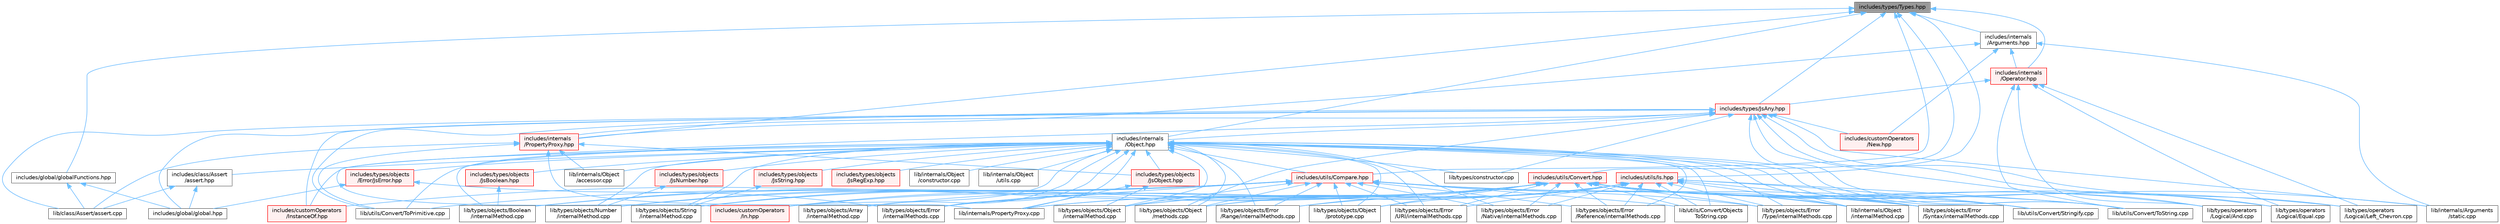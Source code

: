 digraph "includes/types/Types.hpp"
{
 // LATEX_PDF_SIZE
  bgcolor="transparent";
  edge [fontname=Helvetica,fontsize=10,labelfontname=Helvetica,labelfontsize=10];
  node [fontname=Helvetica,fontsize=10,shape=box,height=0.2,width=0.4];
  Node1 [id="Node000001",label="includes/types/Types.hpp",height=0.2,width=0.4,color="gray40", fillcolor="grey60", style="filled", fontcolor="black",tooltip=" "];
  Node1 -> Node2 [id="edge1_Node000001_Node000002",dir="back",color="steelblue1",style="solid",tooltip=" "];
  Node2 [id="Node000002",label="includes/global/globalFunctions.hpp",height=0.2,width=0.4,color="grey40", fillcolor="white", style="filled",URL="$globalFunctions_8hpp.html",tooltip=" "];
  Node2 -> Node3 [id="edge2_Node000002_Node000003",dir="back",color="steelblue1",style="solid",tooltip=" "];
  Node3 [id="Node000003",label="includes/global/global.hpp",height=0.2,width=0.4,color="grey40", fillcolor="white", style="filled",URL="$global_8hpp.html",tooltip=" "];
  Node2 -> Node4 [id="edge3_Node000002_Node000004",dir="back",color="steelblue1",style="solid",tooltip=" "];
  Node4 [id="Node000004",label="lib/class/Assert/assert.cpp",height=0.2,width=0.4,color="grey40", fillcolor="white", style="filled",URL="$assert_8cpp.html",tooltip=" "];
  Node1 -> Node5 [id="edge4_Node000001_Node000005",dir="back",color="steelblue1",style="solid",tooltip=" "];
  Node5 [id="Node000005",label="includes/internals\l/Arguments.hpp",height=0.2,width=0.4,color="grey40", fillcolor="white", style="filled",URL="$Arguments_8hpp.html",tooltip=" "];
  Node5 -> Node6 [id="edge5_Node000005_Node000006",dir="back",color="steelblue1",style="solid",tooltip=" "];
  Node6 [id="Node000006",label="includes/customOperators\l/New.hpp",height=0.2,width=0.4,color="red", fillcolor="#FFF0F0", style="filled",URL="$New_8hpp.html",tooltip=" "];
  Node5 -> Node9 [id="edge6_Node000005_Node000009",dir="back",color="steelblue1",style="solid",tooltip=" "];
  Node9 [id="Node000009",label="includes/internals\l/Operator.hpp",height=0.2,width=0.4,color="red", fillcolor="#FFF0F0", style="filled",URL="$Operator_8hpp.html",tooltip=" "];
  Node9 -> Node10 [id="edge7_Node000009_Node000010",dir="back",color="steelblue1",style="solid",tooltip=" "];
  Node10 [id="Node000010",label="includes/types/JsAny.hpp",height=0.2,width=0.4,color="red", fillcolor="#FFF0F0", style="filled",URL="$JsAny_8hpp.html",tooltip=" "];
  Node10 -> Node14 [id="edge8_Node000010_Node000014",dir="back",color="steelblue1",style="solid",tooltip=" "];
  Node14 [id="Node000014",label="includes/customOperators\l/In.hpp",height=0.2,width=0.4,color="red", fillcolor="#FFF0F0", style="filled",URL="$In_8hpp.html",tooltip=" "];
  Node10 -> Node15 [id="edge9_Node000010_Node000015",dir="back",color="steelblue1",style="solid",tooltip=" "];
  Node15 [id="Node000015",label="includes/customOperators\l/InstanceOf.hpp",height=0.2,width=0.4,color="red", fillcolor="#FFF0F0", style="filled",URL="$InstanceOf_8hpp.html",tooltip=" "];
  Node10 -> Node6 [id="edge10_Node000010_Node000006",dir="back",color="steelblue1",style="solid",tooltip=" "];
  Node10 -> Node3 [id="edge11_Node000010_Node000003",dir="back",color="steelblue1",style="solid",tooltip=" "];
  Node10 -> Node138 [id="edge12_Node000010_Node000138",dir="back",color="steelblue1",style="solid",tooltip=" "];
  Node138 [id="Node000138",label="includes/internals\l/Object.hpp",height=0.2,width=0.4,color="grey40", fillcolor="white", style="filled",URL="$Object_8hpp.html",tooltip=" "];
  Node138 -> Node139 [id="edge13_Node000138_Node000139",dir="back",color="steelblue1",style="solid",tooltip=" "];
  Node139 [id="Node000139",label="includes/class/Assert\l/assert.hpp",height=0.2,width=0.4,color="grey40", fillcolor="white", style="filled",URL="$assert_8hpp.html",tooltip=" "];
  Node139 -> Node3 [id="edge14_Node000139_Node000003",dir="back",color="steelblue1",style="solid",tooltip=" "];
  Node139 -> Node4 [id="edge15_Node000139_Node000004",dir="back",color="steelblue1",style="solid",tooltip=" "];
  Node138 -> Node14 [id="edge16_Node000138_Node000014",dir="back",color="steelblue1",style="solid",tooltip=" "];
  Node138 -> Node15 [id="edge17_Node000138_Node000015",dir="back",color="steelblue1",style="solid",tooltip=" "];
  Node138 -> Node140 [id="edge18_Node000138_Node000140",dir="back",color="steelblue1",style="solid",tooltip=" "];
  Node140 [id="Node000140",label="includes/types/objects\l/Error/JsError.hpp",height=0.2,width=0.4,color="red", fillcolor="#FFF0F0", style="filled",URL="$JsError_8hpp.html",tooltip=" "];
  Node140 -> Node3 [id="edge19_Node000140_Node000003",dir="back",color="steelblue1",style="solid",tooltip=" "];
  Node140 -> Node51 [id="edge20_Node000140_Node000051",dir="back",color="steelblue1",style="solid",tooltip=" "];
  Node51 [id="Node000051",label="lib/types/objects/Error\l/internalMethods.cpp",height=0.2,width=0.4,color="grey40", fillcolor="white", style="filled",URL="$internalMethods_8cpp.html",tooltip=" "];
  Node138 -> Node148 [id="edge21_Node000138_Node000148",dir="back",color="steelblue1",style="solid",tooltip=" "];
  Node148 [id="Node000148",label="includes/types/objects\l/JsBoolean.hpp",height=0.2,width=0.4,color="red", fillcolor="#FFF0F0", style="filled",URL="$JsBoolean_8hpp.html",tooltip=" "];
  Node148 -> Node35 [id="edge22_Node000148_Node000035",dir="back",color="steelblue1",style="solid",tooltip=" "];
  Node35 [id="Node000035",label="lib/types/objects/Boolean\l/internalMethod.cpp",height=0.2,width=0.4,color="grey40", fillcolor="white", style="filled",URL="$types_2objects_2Boolean_2internalMethod_8cpp.html",tooltip=" "];
  Node138 -> Node150 [id="edge23_Node000138_Node000150",dir="back",color="steelblue1",style="solid",tooltip=" "];
  Node150 [id="Node000150",label="includes/types/objects\l/JsNumber.hpp",height=0.2,width=0.4,color="red", fillcolor="#FFF0F0", style="filled",URL="$JsNumber_8hpp.html",tooltip=" "];
  Node150 -> Node57 [id="edge24_Node000150_Node000057",dir="back",color="steelblue1",style="solid",tooltip=" "];
  Node57 [id="Node000057",label="lib/types/objects/Number\l/internalMethod.cpp",height=0.2,width=0.4,color="grey40", fillcolor="white", style="filled",URL="$types_2objects_2Number_2internalMethod_8cpp.html",tooltip=" "];
  Node138 -> Node22 [id="edge25_Node000138_Node000022",dir="back",color="steelblue1",style="solid",tooltip=" "];
  Node22 [id="Node000022",label="includes/types/objects\l/JsObject.hpp",height=0.2,width=0.4,color="red", fillcolor="#FFF0F0", style="filled",URL="$JsObject_8hpp.html",tooltip=" "];
  Node22 -> Node74 [id="edge26_Node000022_Node000074",dir="back",color="steelblue1",style="solid",tooltip=" "];
  Node74 [id="Node000074",label="lib/internals/PropertyProxy.cpp",height=0.2,width=0.4,color="grey40", fillcolor="white", style="filled",URL="$PropertyProxy_8cpp.html",tooltip=" "];
  Node22 -> Node61 [id="edge27_Node000022_Node000061",dir="back",color="steelblue1",style="solid",tooltip=" "];
  Node61 [id="Node000061",label="lib/types/objects/Object\l/internalMethod.cpp",height=0.2,width=0.4,color="grey40", fillcolor="white", style="filled",URL="$types_2objects_2Object_2internalMethod_8cpp.html",tooltip=" "];
  Node138 -> Node81 [id="edge28_Node000138_Node000081",dir="back",color="steelblue1",style="solid",tooltip=" "];
  Node81 [id="Node000081",label="includes/types/objects\l/JsRegExp.hpp",height=0.2,width=0.4,color="red", fillcolor="#FFF0F0", style="filled",URL="$JsRegExp_8hpp.html",tooltip=" "];
  Node138 -> Node82 [id="edge29_Node000138_Node000082",dir="back",color="steelblue1",style="solid",tooltip=" "];
  Node82 [id="Node000082",label="includes/types/objects\l/JsString.hpp",height=0.2,width=0.4,color="red", fillcolor="#FFF0F0", style="filled",URL="$JsString_8hpp.html",tooltip=" "];
  Node82 -> Node68 [id="edge30_Node000082_Node000068",dir="back",color="steelblue1",style="solid",tooltip=" "];
  Node68 [id="Node000068",label="lib/types/objects/String\l/internalMethod.cpp",height=0.2,width=0.4,color="grey40", fillcolor="white", style="filled",URL="$types_2objects_2String_2internalMethod_8cpp.html",tooltip=" "];
  Node138 -> Node86 [id="edge31_Node000138_Node000086",dir="back",color="steelblue1",style="solid",tooltip=" "];
  Node86 [id="Node000086",label="includes/utils/Compare.hpp",height=0.2,width=0.4,color="red", fillcolor="#FFF0F0", style="filled",URL="$Compare_8hpp.html",tooltip=" "];
  Node86 -> Node14 [id="edge32_Node000086_Node000014",dir="back",color="steelblue1",style="solid",tooltip=" "];
  Node86 -> Node15 [id="edge33_Node000086_Node000015",dir="back",color="steelblue1",style="solid",tooltip=" "];
  Node86 -> Node30 [id="edge34_Node000086_Node000030",dir="back",color="steelblue1",style="solid",tooltip=" "];
  Node30 [id="Node000030",label="lib/internals/Object\l/internalMethod.cpp",height=0.2,width=0.4,color="grey40", fillcolor="white", style="filled",URL="$internals_2Object_2internalMethod_8cpp.html",tooltip=" "];
  Node86 -> Node35 [id="edge35_Node000086_Node000035",dir="back",color="steelblue1",style="solid",tooltip=" "];
  Node86 -> Node38 [id="edge36_Node000086_Node000038",dir="back",color="steelblue1",style="solid",tooltip=" "];
  Node38 [id="Node000038",label="lib/types/objects/Error\l/Native/internalMethods.cpp",height=0.2,width=0.4,color="grey40", fillcolor="white", style="filled",URL="$Native_2internalMethods_8cpp.html",tooltip=" "];
  Node86 -> Node40 [id="edge37_Node000086_Node000040",dir="back",color="steelblue1",style="solid",tooltip=" "];
  Node40 [id="Node000040",label="lib/types/objects/Error\l/Range/internalMethods.cpp",height=0.2,width=0.4,color="grey40", fillcolor="white", style="filled",URL="$Range_2internalMethods_8cpp.html",tooltip=" "];
  Node86 -> Node42 [id="edge38_Node000086_Node000042",dir="back",color="steelblue1",style="solid",tooltip=" "];
  Node42 [id="Node000042",label="lib/types/objects/Error\l/Reference/internalMethods.cpp",height=0.2,width=0.4,color="grey40", fillcolor="white", style="filled",URL="$Reference_2internalMethods_8cpp.html",tooltip=" "];
  Node86 -> Node44 [id="edge39_Node000086_Node000044",dir="back",color="steelblue1",style="solid",tooltip=" "];
  Node44 [id="Node000044",label="lib/types/objects/Error\l/Syntax/internalMethods.cpp",height=0.2,width=0.4,color="grey40", fillcolor="white", style="filled",URL="$Syntax_2internalMethods_8cpp.html",tooltip=" "];
  Node86 -> Node46 [id="edge40_Node000086_Node000046",dir="back",color="steelblue1",style="solid",tooltip=" "];
  Node46 [id="Node000046",label="lib/types/objects/Error\l/Type/internalMethods.cpp",height=0.2,width=0.4,color="grey40", fillcolor="white", style="filled",URL="$Type_2internalMethods_8cpp.html",tooltip=" "];
  Node86 -> Node48 [id="edge41_Node000086_Node000048",dir="back",color="steelblue1",style="solid",tooltip=" "];
  Node48 [id="Node000048",label="lib/types/objects/Error\l/URI/internalMethods.cpp",height=0.2,width=0.4,color="grey40", fillcolor="white", style="filled",URL="$URI_2internalMethods_8cpp.html",tooltip=" "];
  Node86 -> Node51 [id="edge42_Node000086_Node000051",dir="back",color="steelblue1",style="solid",tooltip=" "];
  Node86 -> Node57 [id="edge43_Node000086_Node000057",dir="back",color="steelblue1",style="solid",tooltip=" "];
  Node86 -> Node61 [id="edge44_Node000086_Node000061",dir="back",color="steelblue1",style="solid",tooltip=" "];
  Node86 -> Node62 [id="edge45_Node000086_Node000062",dir="back",color="steelblue1",style="solid",tooltip=" "];
  Node62 [id="Node000062",label="lib/types/objects/Object\l/methods.cpp",height=0.2,width=0.4,color="grey40", fillcolor="white", style="filled",URL="$Object_2methods_8cpp.html",tooltip=" "];
  Node86 -> Node63 [id="edge46_Node000086_Node000063",dir="back",color="steelblue1",style="solid",tooltip=" "];
  Node63 [id="Node000063",label="lib/types/objects/Object\l/prototype.cpp",height=0.2,width=0.4,color="grey40", fillcolor="white", style="filled",URL="$Object_2prototype_8cpp.html",tooltip=" "];
  Node86 -> Node68 [id="edge47_Node000086_Node000068",dir="back",color="steelblue1",style="solid",tooltip=" "];
  Node86 -> Node88 [id="edge48_Node000086_Node000088",dir="back",color="steelblue1",style="solid",tooltip=" "];
  Node88 [id="Node000088",label="lib/utils/Convert/Objects\lToString.cpp",height=0.2,width=0.4,color="grey40", fillcolor="white", style="filled",URL="$ObjectsToString_8cpp.html",tooltip=" "];
  Node86 -> Node89 [id="edge49_Node000086_Node000089",dir="back",color="steelblue1",style="solid",tooltip=" "];
  Node89 [id="Node000089",label="lib/utils/Convert/Stringify.cpp",height=0.2,width=0.4,color="grey40", fillcolor="white", style="filled",URL="$Stringify_8cpp.html",tooltip=" "];
  Node86 -> Node90 [id="edge50_Node000086_Node000090",dir="back",color="steelblue1",style="solid",tooltip=" "];
  Node90 [id="Node000090",label="lib/utils/Convert/ToPrimitive.cpp",height=0.2,width=0.4,color="grey40", fillcolor="white", style="filled",URL="$ToPrimitive_8cpp.html",tooltip=" "];
  Node138 -> Node151 [id="edge51_Node000138_Node000151",dir="back",color="steelblue1",style="solid",tooltip=" "];
  Node151 [id="Node000151",label="lib/internals/Object\l/accessor.cpp",height=0.2,width=0.4,color="grey40", fillcolor="white", style="filled",URL="$internals_2Object_2accessor_8cpp.html",tooltip=" "];
  Node138 -> Node137 [id="edge52_Node000138_Node000137",dir="back",color="steelblue1",style="solid",tooltip=" "];
  Node137 [id="Node000137",label="lib/internals/Object\l/constructor.cpp",height=0.2,width=0.4,color="grey40", fillcolor="white", style="filled",URL="$internals_2Object_2constructor_8cpp.html",tooltip=" "];
  Node138 -> Node30 [id="edge53_Node000138_Node000030",dir="back",color="steelblue1",style="solid",tooltip=" "];
  Node138 -> Node152 [id="edge54_Node000138_Node000152",dir="back",color="steelblue1",style="solid",tooltip=" "];
  Node152 [id="Node000152",label="lib/internals/Object\l/utils.cpp",height=0.2,width=0.4,color="grey40", fillcolor="white", style="filled",URL="$utils_8cpp.html",tooltip=" "];
  Node138 -> Node74 [id="edge55_Node000138_Node000074",dir="back",color="steelblue1",style="solid",tooltip=" "];
  Node138 -> Node153 [id="edge56_Node000138_Node000153",dir="back",color="steelblue1",style="solid",tooltip=" "];
  Node153 [id="Node000153",label="lib/types/constructor.cpp",height=0.2,width=0.4,color="grey40", fillcolor="white", style="filled",URL="$types_2constructor_8cpp.html",tooltip=" "];
  Node138 -> Node32 [id="edge57_Node000138_Node000032",dir="back",color="steelblue1",style="solid",tooltip=" "];
  Node32 [id="Node000032",label="lib/types/objects/Array\l/internalMethod.cpp",height=0.2,width=0.4,color="grey40", fillcolor="white", style="filled",URL="$types_2objects_2Array_2internalMethod_8cpp.html",tooltip=" "];
  Node138 -> Node35 [id="edge58_Node000138_Node000035",dir="back",color="steelblue1",style="solid",tooltip=" "];
  Node138 -> Node38 [id="edge59_Node000138_Node000038",dir="back",color="steelblue1",style="solid",tooltip=" "];
  Node138 -> Node40 [id="edge60_Node000138_Node000040",dir="back",color="steelblue1",style="solid",tooltip=" "];
  Node138 -> Node42 [id="edge61_Node000138_Node000042",dir="back",color="steelblue1",style="solid",tooltip=" "];
  Node138 -> Node44 [id="edge62_Node000138_Node000044",dir="back",color="steelblue1",style="solid",tooltip=" "];
  Node138 -> Node46 [id="edge63_Node000138_Node000046",dir="back",color="steelblue1",style="solid",tooltip=" "];
  Node138 -> Node48 [id="edge64_Node000138_Node000048",dir="back",color="steelblue1",style="solid",tooltip=" "];
  Node138 -> Node51 [id="edge65_Node000138_Node000051",dir="back",color="steelblue1",style="solid",tooltip=" "];
  Node138 -> Node57 [id="edge66_Node000138_Node000057",dir="back",color="steelblue1",style="solid",tooltip=" "];
  Node138 -> Node61 [id="edge67_Node000138_Node000061",dir="back",color="steelblue1",style="solid",tooltip=" "];
  Node138 -> Node62 [id="edge68_Node000138_Node000062",dir="back",color="steelblue1",style="solid",tooltip=" "];
  Node138 -> Node63 [id="edge69_Node000138_Node000063",dir="back",color="steelblue1",style="solid",tooltip=" "];
  Node138 -> Node68 [id="edge70_Node000138_Node000068",dir="back",color="steelblue1",style="solid",tooltip=" "];
  Node138 -> Node88 [id="edge71_Node000138_Node000088",dir="back",color="steelblue1",style="solid",tooltip=" "];
  Node138 -> Node89 [id="edge72_Node000138_Node000089",dir="back",color="steelblue1",style="solid",tooltip=" "];
  Node138 -> Node90 [id="edge73_Node000138_Node000090",dir="back",color="steelblue1",style="solid",tooltip=" "];
  Node138 -> Node133 [id="edge74_Node000138_Node000133",dir="back",color="steelblue1",style="solid",tooltip=" "];
  Node133 [id="Node000133",label="lib/utils/Convert/ToString.cpp",height=0.2,width=0.4,color="grey40", fillcolor="white", style="filled",URL="$ToString_8cpp.html",tooltip=" "];
  Node10 -> Node154 [id="edge75_Node000010_Node000154",dir="back",color="steelblue1",style="solid",tooltip=" "];
  Node154 [id="Node000154",label="includes/internals\l/PropertyProxy.hpp",height=0.2,width=0.4,color="red", fillcolor="#FFF0F0", style="filled",URL="$PropertyProxy_8hpp.html",tooltip=" "];
  Node154 -> Node22 [id="edge76_Node000154_Node000022",dir="back",color="steelblue1",style="solid",tooltip=" "];
  Node154 -> Node4 [id="edge77_Node000154_Node000004",dir="back",color="steelblue1",style="solid",tooltip=" "];
  Node154 -> Node151 [id="edge78_Node000154_Node000151",dir="back",color="steelblue1",style="solid",tooltip=" "];
  Node154 -> Node74 [id="edge79_Node000154_Node000074",dir="back",color="steelblue1",style="solid",tooltip=" "];
  Node154 -> Node90 [id="edge80_Node000154_Node000090",dir="back",color="steelblue1",style="solid",tooltip=" "];
  Node10 -> Node4 [id="edge81_Node000010_Node000004",dir="back",color="steelblue1",style="solid",tooltip=" "];
  Node10 -> Node29 [id="edge82_Node000010_Node000029",dir="back",color="steelblue1",style="solid",tooltip=" "];
  Node29 [id="Node000029",label="lib/internals/Arguments\l/static.cpp",height=0.2,width=0.4,color="grey40", fillcolor="white", style="filled",URL="$internals_2Arguments_2static_8cpp.html",tooltip=" "];
  Node10 -> Node153 [id="edge83_Node000010_Node000153",dir="back",color="steelblue1",style="solid",tooltip=" "];
  Node10 -> Node62 [id="edge84_Node000010_Node000062",dir="back",color="steelblue1",style="solid",tooltip=" "];
  Node10 -> Node106 [id="edge85_Node000010_Node000106",dir="back",color="steelblue1",style="solid",tooltip=" "];
  Node106 [id="Node000106",label="lib/types/operators\l/Logical/And.cpp",height=0.2,width=0.4,color="grey40", fillcolor="white", style="filled",URL="$Logical_2And_8cpp.html",tooltip=" "];
  Node10 -> Node107 [id="edge86_Node000010_Node000107",dir="back",color="steelblue1",style="solid",tooltip=" "];
  Node107 [id="Node000107",label="lib/types/operators\l/Logical/Equal.cpp",height=0.2,width=0.4,color="grey40", fillcolor="white", style="filled",URL="$Equal_8cpp.html",tooltip=" "];
  Node10 -> Node108 [id="edge87_Node000010_Node000108",dir="back",color="steelblue1",style="solid",tooltip=" "];
  Node108 [id="Node000108",label="lib/types/operators\l/Logical/Left_Chevron.cpp",height=0.2,width=0.4,color="grey40", fillcolor="white", style="filled",URL="$Left__Chevron_8cpp.html",tooltip=" "];
  Node10 -> Node90 [id="edge88_Node000010_Node000090",dir="back",color="steelblue1",style="solid",tooltip=" "];
  Node10 -> Node133 [id="edge89_Node000010_Node000133",dir="back",color="steelblue1",style="solid",tooltip=" "];
  Node9 -> Node106 [id="edge90_Node000009_Node000106",dir="back",color="steelblue1",style="solid",tooltip=" "];
  Node9 -> Node107 [id="edge91_Node000009_Node000107",dir="back",color="steelblue1",style="solid",tooltip=" "];
  Node9 -> Node108 [id="edge92_Node000009_Node000108",dir="back",color="steelblue1",style="solid",tooltip=" "];
  Node9 -> Node133 [id="edge93_Node000009_Node000133",dir="back",color="steelblue1",style="solid",tooltip=" "];
  Node5 -> Node154 [id="edge94_Node000005_Node000154",dir="back",color="steelblue1",style="solid",tooltip=" "];
  Node5 -> Node29 [id="edge95_Node000005_Node000029",dir="back",color="steelblue1",style="solid",tooltip=" "];
  Node1 -> Node138 [id="edge96_Node000001_Node000138",dir="back",color="steelblue1",style="solid",tooltip=" "];
  Node1 -> Node9 [id="edge97_Node000001_Node000009",dir="back",color="steelblue1",style="solid",tooltip=" "];
  Node1 -> Node154 [id="edge98_Node000001_Node000154",dir="back",color="steelblue1",style="solid",tooltip=" "];
  Node1 -> Node10 [id="edge99_Node000001_Node000010",dir="back",color="steelblue1",style="solid",tooltip=" "];
  Node1 -> Node86 [id="edge100_Node000001_Node000086",dir="back",color="steelblue1",style="solid",tooltip=" "];
  Node1 -> Node91 [id="edge101_Node000001_Node000091",dir="back",color="steelblue1",style="solid",tooltip=" "];
  Node91 [id="Node000091",label="includes/utils/Convert.hpp",height=0.2,width=0.4,color="red", fillcolor="#FFF0F0", style="filled",URL="$Convert_8hpp.html",tooltip=" "];
  Node91 -> Node14 [id="edge102_Node000091_Node000014",dir="back",color="steelblue1",style="solid",tooltip=" "];
  Node91 -> Node29 [id="edge103_Node000091_Node000029",dir="back",color="steelblue1",style="solid",tooltip=" "];
  Node91 -> Node30 [id="edge104_Node000091_Node000030",dir="back",color="steelblue1",style="solid",tooltip=" "];
  Node91 -> Node74 [id="edge105_Node000091_Node000074",dir="back",color="steelblue1",style="solid",tooltip=" "];
  Node91 -> Node32 [id="edge106_Node000091_Node000032",dir="back",color="steelblue1",style="solid",tooltip=" "];
  Node91 -> Node35 [id="edge107_Node000091_Node000035",dir="back",color="steelblue1",style="solid",tooltip=" "];
  Node91 -> Node38 [id="edge108_Node000091_Node000038",dir="back",color="steelblue1",style="solid",tooltip=" "];
  Node91 -> Node40 [id="edge109_Node000091_Node000040",dir="back",color="steelblue1",style="solid",tooltip=" "];
  Node91 -> Node42 [id="edge110_Node000091_Node000042",dir="back",color="steelblue1",style="solid",tooltip=" "];
  Node91 -> Node44 [id="edge111_Node000091_Node000044",dir="back",color="steelblue1",style="solid",tooltip=" "];
  Node91 -> Node46 [id="edge112_Node000091_Node000046",dir="back",color="steelblue1",style="solid",tooltip=" "];
  Node91 -> Node48 [id="edge113_Node000091_Node000048",dir="back",color="steelblue1",style="solid",tooltip=" "];
  Node91 -> Node51 [id="edge114_Node000091_Node000051",dir="back",color="steelblue1",style="solid",tooltip=" "];
  Node91 -> Node57 [id="edge115_Node000091_Node000057",dir="back",color="steelblue1",style="solid",tooltip=" "];
  Node91 -> Node61 [id="edge116_Node000091_Node000061",dir="back",color="steelblue1",style="solid",tooltip=" "];
  Node91 -> Node62 [id="edge117_Node000091_Node000062",dir="back",color="steelblue1",style="solid",tooltip=" "];
  Node91 -> Node63 [id="edge118_Node000091_Node000063",dir="back",color="steelblue1",style="solid",tooltip=" "];
  Node91 -> Node68 [id="edge119_Node000091_Node000068",dir="back",color="steelblue1",style="solid",tooltip=" "];
  Node91 -> Node106 [id="edge120_Node000091_Node000106",dir="back",color="steelblue1",style="solid",tooltip=" "];
  Node91 -> Node107 [id="edge121_Node000091_Node000107",dir="back",color="steelblue1",style="solid",tooltip=" "];
  Node91 -> Node108 [id="edge122_Node000091_Node000108",dir="back",color="steelblue1",style="solid",tooltip=" "];
  Node91 -> Node88 [id="edge123_Node000091_Node000088",dir="back",color="steelblue1",style="solid",tooltip=" "];
  Node91 -> Node89 [id="edge124_Node000091_Node000089",dir="back",color="steelblue1",style="solid",tooltip=" "];
  Node91 -> Node133 [id="edge125_Node000091_Node000133",dir="back",color="steelblue1",style="solid",tooltip=" "];
  Node1 -> Node136 [id="edge126_Node000001_Node000136",dir="back",color="steelblue1",style="solid",tooltip=" "];
  Node136 [id="Node000136",label="includes/utils/Is.hpp",height=0.2,width=0.4,color="red", fillcolor="#FFF0F0", style="filled",URL="$Is_8hpp.html",tooltip=" "];
  Node136 -> Node30 [id="edge127_Node000136_Node000030",dir="back",color="steelblue1",style="solid",tooltip=" "];
  Node136 -> Node74 [id="edge128_Node000136_Node000074",dir="back",color="steelblue1",style="solid",tooltip=" "];
  Node136 -> Node38 [id="edge129_Node000136_Node000038",dir="back",color="steelblue1",style="solid",tooltip=" "];
  Node136 -> Node40 [id="edge130_Node000136_Node000040",dir="back",color="steelblue1",style="solid",tooltip=" "];
  Node136 -> Node42 [id="edge131_Node000136_Node000042",dir="back",color="steelblue1",style="solid",tooltip=" "];
  Node136 -> Node44 [id="edge132_Node000136_Node000044",dir="back",color="steelblue1",style="solid",tooltip=" "];
  Node136 -> Node46 [id="edge133_Node000136_Node000046",dir="back",color="steelblue1",style="solid",tooltip=" "];
  Node136 -> Node48 [id="edge134_Node000136_Node000048",dir="back",color="steelblue1",style="solid",tooltip=" "];
  Node136 -> Node51 [id="edge135_Node000136_Node000051",dir="back",color="steelblue1",style="solid",tooltip=" "];
  Node136 -> Node61 [id="edge136_Node000136_Node000061",dir="back",color="steelblue1",style="solid",tooltip=" "];
  Node136 -> Node62 [id="edge137_Node000136_Node000062",dir="back",color="steelblue1",style="solid",tooltip=" "];
  Node136 -> Node63 [id="edge138_Node000136_Node000063",dir="back",color="steelblue1",style="solid",tooltip=" "];
  Node136 -> Node88 [id="edge139_Node000136_Node000088",dir="back",color="steelblue1",style="solid",tooltip=" "];
  Node136 -> Node89 [id="edge140_Node000136_Node000089",dir="back",color="steelblue1",style="solid",tooltip=" "];
  Node136 -> Node133 [id="edge141_Node000136_Node000133",dir="back",color="steelblue1",style="solid",tooltip=" "];
}
